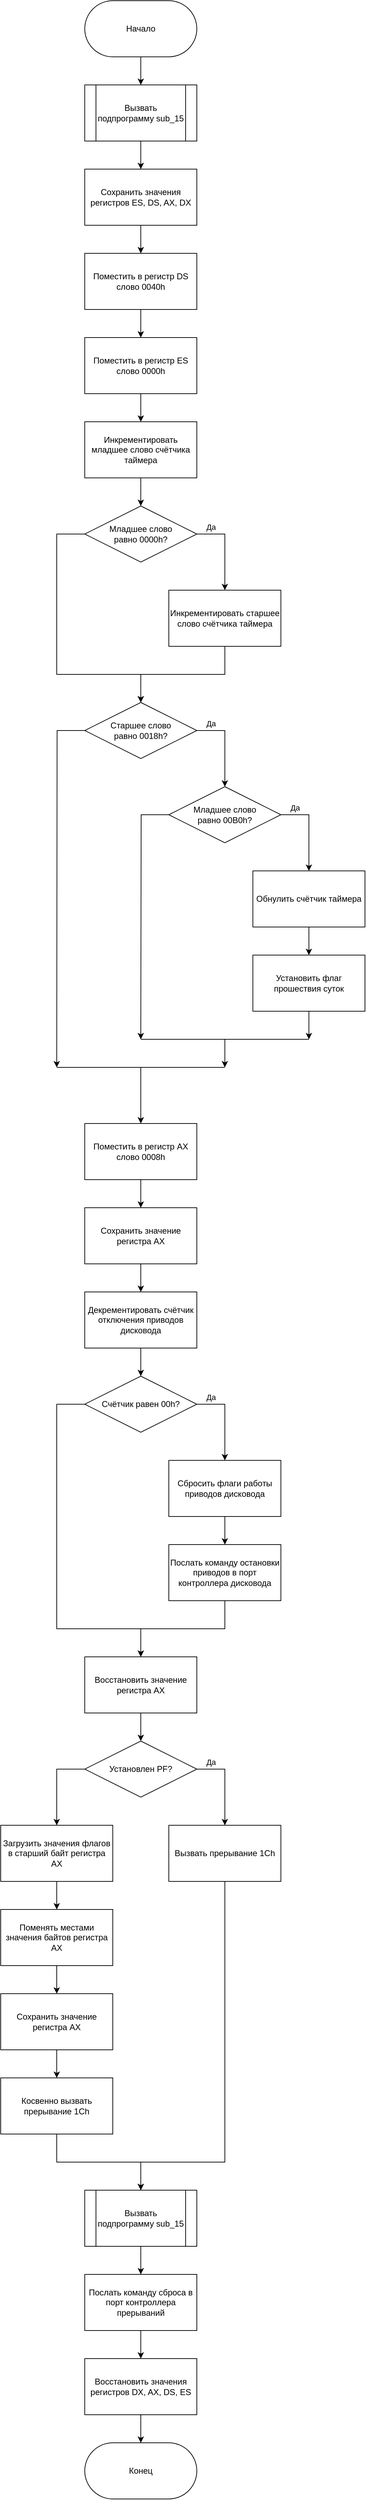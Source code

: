 <mxfile>
    <diagram id="UyYEZu0x7lsc0ctW2ke_" name="Страница 1">
        <mxGraphModel dx="1346" dy="751" grid="1" gridSize="10" guides="1" tooltips="1" connect="1" arrows="1" fold="1" page="1" pageScale="1" pageWidth="1200" pageHeight="1920" math="0" shadow="0">
            <root>
                <mxCell id="0"/>
                <mxCell id="1" parent="0"/>
                <mxCell id="7" style="edgeStyle=orthogonalEdgeStyle;rounded=0;html=1;exitX=0.5;exitY=1;exitDx=0;exitDy=0;" parent="1" source="2" target="4" edge="1">
                    <mxGeometry relative="1" as="geometry"/>
                </mxCell>
                <mxCell id="2" value="Начало" style="rounded=1;whiteSpace=wrap;html=1;arcSize=50;" parent="1" vertex="1">
                    <mxGeometry x="520" y="40" width="160" height="80" as="geometry"/>
                </mxCell>
                <mxCell id="9" style="edgeStyle=orthogonalEdgeStyle;rounded=0;html=1;exitX=0.5;exitY=1;exitDx=0;exitDy=0;" parent="1" source="4" target="8" edge="1">
                    <mxGeometry relative="1" as="geometry"/>
                </mxCell>
                <mxCell id="4" value="Вызвать подпрограмму sub_15" style="shape=process;whiteSpace=wrap;html=1;backgroundOutline=1;" parent="1" vertex="1">
                    <mxGeometry x="520" y="160" width="160" height="80" as="geometry"/>
                </mxCell>
                <mxCell id="70" style="edgeStyle=none;html=1;exitX=0.5;exitY=1;exitDx=0;exitDy=0;" parent="1" source="8" target="69" edge="1">
                    <mxGeometry relative="1" as="geometry"/>
                </mxCell>
                <mxCell id="8" value="Сохранить значения регистров ES, DS, AX, DX" style="rounded=0;whiteSpace=wrap;html=1;" parent="1" vertex="1">
                    <mxGeometry x="520" y="280" width="160" height="80" as="geometry"/>
                </mxCell>
                <mxCell id="13" style="edgeStyle=orthogonalEdgeStyle;rounded=0;html=1;exitX=0.5;exitY=1;exitDx=0;exitDy=0;" parent="1" source="10" target="12" edge="1">
                    <mxGeometry relative="1" as="geometry"/>
                </mxCell>
                <mxCell id="10" value="Инкрементировать младшее слово счётчика таймера" style="rounded=0;whiteSpace=wrap;html=1;" parent="1" vertex="1">
                    <mxGeometry x="520" y="640" width="160" height="80" as="geometry"/>
                </mxCell>
                <mxCell id="15" style="edgeStyle=orthogonalEdgeStyle;rounded=0;html=1;exitX=1;exitY=0.5;exitDx=0;exitDy=0;" parent="1" source="12" target="14" edge="1">
                    <mxGeometry relative="1" as="geometry"/>
                </mxCell>
                <mxCell id="16" value="Да" style="edgeLabel;html=1;align=center;verticalAlign=middle;resizable=0;points=[];" parent="15" vertex="1" connectable="0">
                    <mxGeometry x="-0.467" y="-4" relative="1" as="geometry">
                        <mxPoint x="-12" y="-14" as="offset"/>
                    </mxGeometry>
                </mxCell>
                <mxCell id="19" style="edgeStyle=orthogonalEdgeStyle;rounded=0;html=1;exitX=0;exitY=0.5;exitDx=0;exitDy=0;" parent="1" source="12" target="17" edge="1">
                    <mxGeometry relative="1" as="geometry">
                        <Array as="points">
                            <mxPoint x="480" y="800"/>
                            <mxPoint x="480" y="1000"/>
                            <mxPoint x="600" y="1000"/>
                        </Array>
                    </mxGeometry>
                </mxCell>
                <mxCell id="12" value="Младшее слово&lt;br&gt;равно 0000h?" style="rhombus;whiteSpace=wrap;html=1;" parent="1" vertex="1">
                    <mxGeometry x="520" y="760" width="160" height="80" as="geometry"/>
                </mxCell>
                <mxCell id="18" style="edgeStyle=orthogonalEdgeStyle;rounded=0;html=1;exitX=0.5;exitY=1;exitDx=0;exitDy=0;" parent="1" source="14" target="17" edge="1">
                    <mxGeometry relative="1" as="geometry"/>
                </mxCell>
                <mxCell id="14" value="Инкрементировать старшее слово счётчика таймера" style="rounded=0;whiteSpace=wrap;html=1;" parent="1" vertex="1">
                    <mxGeometry x="640" y="880" width="160" height="80" as="geometry"/>
                </mxCell>
                <mxCell id="22" style="edgeStyle=orthogonalEdgeStyle;rounded=0;html=1;exitX=1;exitY=0.5;exitDx=0;exitDy=0;" parent="1" source="17" target="21" edge="1">
                    <mxGeometry relative="1" as="geometry"/>
                </mxCell>
                <mxCell id="23" value="Да" style="edgeLabel;html=1;align=center;verticalAlign=middle;resizable=0;points=[];" parent="22" vertex="1" connectable="0">
                    <mxGeometry x="-0.433" relative="1" as="geometry">
                        <mxPoint x="-14" y="-10" as="offset"/>
                    </mxGeometry>
                </mxCell>
                <mxCell id="79" style="edgeStyle=orthogonalEdgeStyle;rounded=0;html=1;exitX=0;exitY=0.5;exitDx=0;exitDy=0;" edge="1" parent="1" source="17">
                    <mxGeometry relative="1" as="geometry">
                        <mxPoint x="480" y="1560" as="targetPoint"/>
                    </mxGeometry>
                </mxCell>
                <mxCell id="17" value="Старшее слово&lt;br&gt;равно 0018h?" style="rhombus;whiteSpace=wrap;html=1;" parent="1" vertex="1">
                    <mxGeometry x="520" y="1040" width="160" height="80" as="geometry"/>
                </mxCell>
                <mxCell id="25" style="edgeStyle=orthogonalEdgeStyle;rounded=0;html=1;exitX=1;exitY=0.5;exitDx=0;exitDy=0;" parent="1" source="21" target="24" edge="1">
                    <mxGeometry relative="1" as="geometry"/>
                </mxCell>
                <mxCell id="26" value="Да" style="edgeLabel;html=1;align=center;verticalAlign=middle;resizable=0;points=[];" parent="25" vertex="1" connectable="0">
                    <mxGeometry x="-0.483" y="-2" relative="1" as="geometry">
                        <mxPoint x="-11" y="-12" as="offset"/>
                    </mxGeometry>
                </mxCell>
                <mxCell id="21" value="Младшее слово&lt;br&gt;равно 00B0h?" style="rhombus;whiteSpace=wrap;html=1;" parent="1" vertex="1">
                    <mxGeometry x="640" y="1160" width="160" height="80" as="geometry"/>
                </mxCell>
                <mxCell id="28" style="edgeStyle=orthogonalEdgeStyle;rounded=0;html=1;exitX=0.5;exitY=1;exitDx=0;exitDy=0;" parent="1" source="24" target="27" edge="1">
                    <mxGeometry relative="1" as="geometry"/>
                </mxCell>
                <mxCell id="24" value="Обнулить счётчик таймера" style="rounded=0;whiteSpace=wrap;html=1;" parent="1" vertex="1">
                    <mxGeometry x="760" y="1280" width="160" height="80" as="geometry"/>
                </mxCell>
                <mxCell id="80" style="edgeStyle=orthogonalEdgeStyle;rounded=0;html=1;exitX=0.5;exitY=1;exitDx=0;exitDy=0;endArrow=classic;endFill=1;" edge="1" parent="1" source="27">
                    <mxGeometry relative="1" as="geometry">
                        <mxPoint x="840" y="1520" as="targetPoint"/>
                    </mxGeometry>
                </mxCell>
                <mxCell id="27" value="Установить флаг прошествия суток" style="rounded=0;whiteSpace=wrap;html=1;" parent="1" vertex="1">
                    <mxGeometry x="760" y="1400" width="160" height="80" as="geometry"/>
                </mxCell>
                <mxCell id="36" style="edgeStyle=orthogonalEdgeStyle;rounded=0;html=1;exitX=0.5;exitY=1;exitDx=0;exitDy=0;" parent="1" source="30" target="35" edge="1">
                    <mxGeometry relative="1" as="geometry"/>
                </mxCell>
                <mxCell id="30" value="Сохранить значение регистра AX" style="rounded=0;whiteSpace=wrap;html=1;" parent="1" vertex="1">
                    <mxGeometry x="520" y="1760" width="160" height="80" as="geometry"/>
                </mxCell>
                <mxCell id="38" style="edgeStyle=orthogonalEdgeStyle;rounded=0;html=1;exitX=0.5;exitY=1;exitDx=0;exitDy=0;" parent="1" source="35" target="37" edge="1">
                    <mxGeometry relative="1" as="geometry"/>
                </mxCell>
                <mxCell id="35" value="Декрементировать счётчик отключения приводов дисковода" style="rounded=0;whiteSpace=wrap;html=1;" parent="1" vertex="1">
                    <mxGeometry x="520" y="1880" width="160" height="80" as="geometry"/>
                </mxCell>
                <mxCell id="40" style="edgeStyle=orthogonalEdgeStyle;rounded=0;html=1;exitX=1;exitY=0.5;exitDx=0;exitDy=0;" parent="1" source="37" target="39" edge="1">
                    <mxGeometry relative="1" as="geometry"/>
                </mxCell>
                <mxCell id="41" value="Да" style="edgeLabel;html=1;align=center;verticalAlign=middle;resizable=0;points=[];" parent="40" vertex="1" connectable="0">
                    <mxGeometry x="-0.433" y="-1" relative="1" as="geometry">
                        <mxPoint x="-14" y="-11" as="offset"/>
                    </mxGeometry>
                </mxCell>
                <mxCell id="46" style="edgeStyle=orthogonalEdgeStyle;rounded=0;html=1;exitX=0;exitY=0.5;exitDx=0;exitDy=0;" parent="1" source="37" target="44" edge="1">
                    <mxGeometry relative="1" as="geometry">
                        <Array as="points">
                            <mxPoint x="480" y="2040"/>
                            <mxPoint x="480" y="2360"/>
                            <mxPoint x="600" y="2360"/>
                        </Array>
                    </mxGeometry>
                </mxCell>
                <mxCell id="37" value="Счётчик равен 00h?" style="rhombus;whiteSpace=wrap;html=1;" parent="1" vertex="1">
                    <mxGeometry x="520" y="2000" width="160" height="80" as="geometry"/>
                </mxCell>
                <mxCell id="43" style="edgeStyle=orthogonalEdgeStyle;rounded=0;html=1;exitX=0.5;exitY=1;exitDx=0;exitDy=0;" parent="1" source="39" target="42" edge="1">
                    <mxGeometry relative="1" as="geometry"/>
                </mxCell>
                <mxCell id="39" value="Сбросить флаги работы приводов дисковода" style="rounded=0;whiteSpace=wrap;html=1;" parent="1" vertex="1">
                    <mxGeometry x="640" y="2120" width="160" height="80" as="geometry"/>
                </mxCell>
                <mxCell id="45" style="edgeStyle=orthogonalEdgeStyle;rounded=0;html=1;exitX=0.5;exitY=1;exitDx=0;exitDy=0;" parent="1" source="42" target="44" edge="1">
                    <mxGeometry relative="1" as="geometry"/>
                </mxCell>
                <mxCell id="42" value="Послать команду остановки приводов в порт контроллера дисковода" style="rounded=0;whiteSpace=wrap;html=1;" parent="1" vertex="1">
                    <mxGeometry x="640" y="2240" width="160" height="80" as="geometry"/>
                </mxCell>
                <mxCell id="48" style="edgeStyle=orthogonalEdgeStyle;rounded=0;html=1;exitX=0.5;exitY=1;exitDx=0;exitDy=0;" parent="1" source="44" target="47" edge="1">
                    <mxGeometry relative="1" as="geometry"/>
                </mxCell>
                <mxCell id="44" value="Восстановить значение регистра AX" style="rounded=0;whiteSpace=wrap;html=1;" parent="1" vertex="1">
                    <mxGeometry x="520" y="2400" width="160" height="80" as="geometry"/>
                </mxCell>
                <mxCell id="50" style="edgeStyle=orthogonalEdgeStyle;rounded=0;html=1;exitX=1;exitY=0.5;exitDx=0;exitDy=0;" parent="1" source="47" target="49" edge="1">
                    <mxGeometry relative="1" as="geometry"/>
                </mxCell>
                <mxCell id="53" value="Да" style="edgeLabel;html=1;align=center;verticalAlign=middle;resizable=0;points=[];" parent="50" vertex="1" connectable="0">
                    <mxGeometry x="-0.467" y="4" relative="1" as="geometry">
                        <mxPoint x="-12" y="-6" as="offset"/>
                    </mxGeometry>
                </mxCell>
                <mxCell id="52" style="edgeStyle=orthogonalEdgeStyle;rounded=0;html=1;exitX=0;exitY=0.5;exitDx=0;exitDy=0;" parent="1" source="47" target="51" edge="1">
                    <mxGeometry relative="1" as="geometry"/>
                </mxCell>
                <mxCell id="47" value="Установлен PF?" style="rhombus;whiteSpace=wrap;html=1;" parent="1" vertex="1">
                    <mxGeometry x="520" y="2520" width="160" height="80" as="geometry"/>
                </mxCell>
                <mxCell id="61" style="edgeStyle=orthogonalEdgeStyle;rounded=0;html=1;exitX=0.5;exitY=1;exitDx=0;exitDy=0;" parent="1" source="49" target="60" edge="1">
                    <mxGeometry relative="1" as="geometry">
                        <Array as="points">
                            <mxPoint x="720" y="3120"/>
                            <mxPoint x="600" y="3120"/>
                        </Array>
                    </mxGeometry>
                </mxCell>
                <mxCell id="49" value="Вызвать прерывание 1Ch" style="rounded=0;whiteSpace=wrap;html=1;" parent="1" vertex="1">
                    <mxGeometry x="640" y="2640" width="160" height="80" as="geometry"/>
                </mxCell>
                <mxCell id="55" style="edgeStyle=orthogonalEdgeStyle;rounded=0;html=1;exitX=0.5;exitY=1;exitDx=0;exitDy=0;" parent="1" source="51" target="54" edge="1">
                    <mxGeometry relative="1" as="geometry"/>
                </mxCell>
                <mxCell id="51" value="Загрузить значения флагов в старший байт регистра AX" style="rounded=0;whiteSpace=wrap;html=1;" parent="1" vertex="1">
                    <mxGeometry x="400" y="2640" width="160" height="80" as="geometry"/>
                </mxCell>
                <mxCell id="57" style="edgeStyle=orthogonalEdgeStyle;rounded=0;html=1;exitX=0.5;exitY=1;exitDx=0;exitDy=0;" parent="1" source="54" target="56" edge="1">
                    <mxGeometry relative="1" as="geometry"/>
                </mxCell>
                <mxCell id="54" value="Поменять местами значения байтов регистра AX" style="rounded=0;whiteSpace=wrap;html=1;" parent="1" vertex="1">
                    <mxGeometry x="400" y="2760" width="160" height="80" as="geometry"/>
                </mxCell>
                <mxCell id="59" style="edgeStyle=orthogonalEdgeStyle;rounded=0;html=1;exitX=0.5;exitY=1;exitDx=0;exitDy=0;" parent="1" source="56" target="58" edge="1">
                    <mxGeometry relative="1" as="geometry"/>
                </mxCell>
                <mxCell id="56" value="Сохранить значение регистра AX" style="rounded=0;whiteSpace=wrap;html=1;" parent="1" vertex="1">
                    <mxGeometry x="400" y="2880" width="160" height="80" as="geometry"/>
                </mxCell>
                <mxCell id="62" style="edgeStyle=orthogonalEdgeStyle;rounded=0;html=1;exitX=0.5;exitY=1;exitDx=0;exitDy=0;" parent="1" source="58" target="60" edge="1">
                    <mxGeometry relative="1" as="geometry"/>
                </mxCell>
                <mxCell id="58" value="Косвенно вызвать прерывание 1Ch" style="rounded=0;whiteSpace=wrap;html=1;" parent="1" vertex="1">
                    <mxGeometry x="400" y="3000" width="160" height="80" as="geometry"/>
                </mxCell>
                <mxCell id="64" style="edgeStyle=orthogonalEdgeStyle;rounded=0;html=1;exitX=0.5;exitY=1;exitDx=0;exitDy=0;" parent="1" source="60" target="63" edge="1">
                    <mxGeometry relative="1" as="geometry"/>
                </mxCell>
                <mxCell id="60" value="Вызвать подпрограмму sub_15" style="shape=process;whiteSpace=wrap;html=1;backgroundOutline=1;" parent="1" vertex="1">
                    <mxGeometry x="520" y="3160" width="160" height="80" as="geometry"/>
                </mxCell>
                <mxCell id="66" style="edgeStyle=orthogonalEdgeStyle;rounded=0;html=1;exitX=0.5;exitY=1;exitDx=0;exitDy=0;" parent="1" source="63" target="65" edge="1">
                    <mxGeometry relative="1" as="geometry"/>
                </mxCell>
                <mxCell id="63" value="Послать команду сброса в порт контроллера прерываний" style="rounded=0;whiteSpace=wrap;html=1;" parent="1" vertex="1">
                    <mxGeometry x="520" y="3280" width="160" height="80" as="geometry"/>
                </mxCell>
                <mxCell id="68" style="edgeStyle=orthogonalEdgeStyle;rounded=0;html=1;exitX=0.5;exitY=1;exitDx=0;exitDy=0;" parent="1" source="65" target="67" edge="1">
                    <mxGeometry relative="1" as="geometry"/>
                </mxCell>
                <mxCell id="65" value="Восстановить значения регистров DX, AX, DS, ES" style="rounded=0;whiteSpace=wrap;html=1;" parent="1" vertex="1">
                    <mxGeometry x="520" y="3400" width="160" height="80" as="geometry"/>
                </mxCell>
                <mxCell id="67" value="Конец" style="rounded=1;whiteSpace=wrap;html=1;arcSize=50;" parent="1" vertex="1">
                    <mxGeometry x="520" y="3520" width="160" height="80" as="geometry"/>
                </mxCell>
                <mxCell id="72" style="edgeStyle=none;html=1;exitX=0.5;exitY=1;exitDx=0;exitDy=0;" parent="1" source="69" target="71" edge="1">
                    <mxGeometry relative="1" as="geometry"/>
                </mxCell>
                <mxCell id="69" value="Поместить в регистр DS слово 0040h" style="rounded=0;whiteSpace=wrap;html=1;" parent="1" vertex="1">
                    <mxGeometry x="520" y="400" width="160" height="80" as="geometry"/>
                </mxCell>
                <mxCell id="73" style="edgeStyle=none;html=1;exitX=0.5;exitY=1;exitDx=0;exitDy=0;" parent="1" source="71" target="10" edge="1">
                    <mxGeometry relative="1" as="geometry"/>
                </mxCell>
                <mxCell id="71" value="Поместить в регистр ES слово 0000h" style="rounded=0;whiteSpace=wrap;html=1;" parent="1" vertex="1">
                    <mxGeometry x="520" y="520" width="160" height="80" as="geometry"/>
                </mxCell>
                <mxCell id="76" style="edgeStyle=orthogonalEdgeStyle;html=1;exitX=0.5;exitY=1;exitDx=0;exitDy=0;rounded=0;" parent="1" source="74" target="30" edge="1">
                    <mxGeometry relative="1" as="geometry">
                        <mxPoint x="750" y="1760" as="targetPoint"/>
                    </mxGeometry>
                </mxCell>
                <mxCell id="74" value="Поместить в регистр AX слово 0008h" style="rounded=0;whiteSpace=wrap;html=1;" parent="1" vertex="1">
                    <mxGeometry x="520" y="1640" width="160" height="80" as="geometry"/>
                </mxCell>
                <mxCell id="77" value="" style="endArrow=classic;html=1;edgeStyle=orthogonalEdgeStyle;rounded=0;exitX=0;exitY=0.5;exitDx=0;exitDy=0;endFill=1;" edge="1" parent="1" source="21">
                    <mxGeometry width="50" height="50" relative="1" as="geometry">
                        <mxPoint x="600" y="1380" as="sourcePoint"/>
                        <mxPoint x="600" y="1520" as="targetPoint"/>
                    </mxGeometry>
                </mxCell>
                <mxCell id="81" value="" style="endArrow=none;html=1;rounded=0;" edge="1" parent="1">
                    <mxGeometry width="50" height="50" relative="1" as="geometry">
                        <mxPoint x="600" y="1520" as="sourcePoint"/>
                        <mxPoint x="840" y="1520" as="targetPoint"/>
                    </mxGeometry>
                </mxCell>
                <mxCell id="82" value="" style="endArrow=classic;html=1;rounded=0;" edge="1" parent="1">
                    <mxGeometry width="50" height="50" relative="1" as="geometry">
                        <mxPoint x="720" y="1520" as="sourcePoint"/>
                        <mxPoint x="720" y="1560" as="targetPoint"/>
                    </mxGeometry>
                </mxCell>
                <mxCell id="83" value="" style="endArrow=none;html=1;rounded=0;" edge="1" parent="1">
                    <mxGeometry width="50" height="50" relative="1" as="geometry">
                        <mxPoint x="480" y="1560" as="sourcePoint"/>
                        <mxPoint x="720" y="1560" as="targetPoint"/>
                    </mxGeometry>
                </mxCell>
                <mxCell id="84" value="" style="endArrow=classic;html=1;rounded=0;" edge="1" parent="1" target="74">
                    <mxGeometry width="50" height="50" relative="1" as="geometry">
                        <mxPoint x="600" y="1560" as="sourcePoint"/>
                        <mxPoint x="650" y="1460" as="targetPoint"/>
                    </mxGeometry>
                </mxCell>
            </root>
        </mxGraphModel>
    </diagram>
</mxfile>
